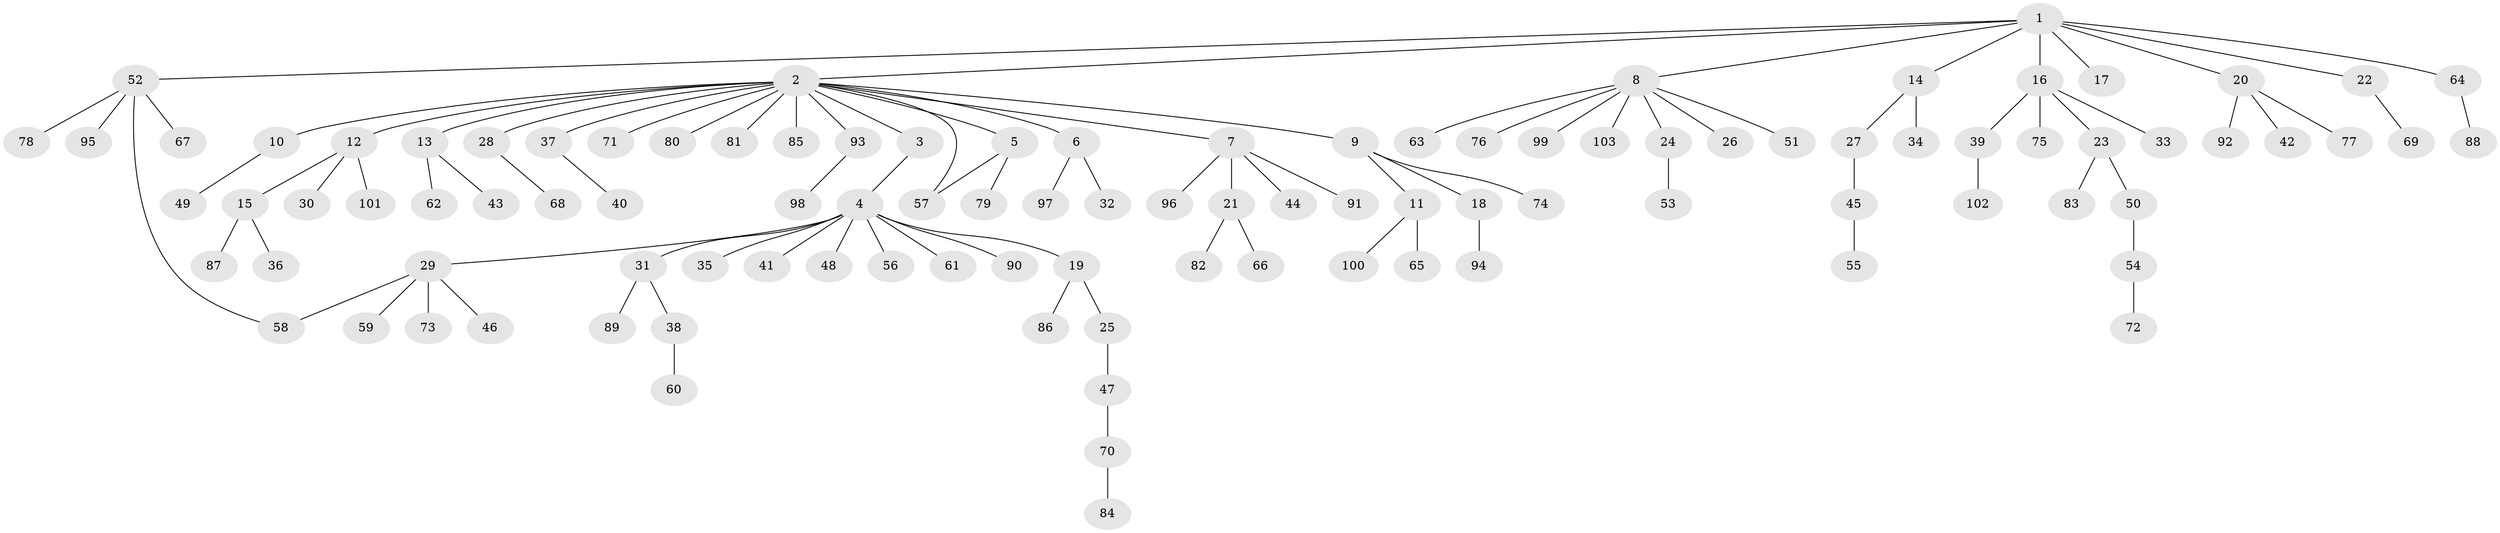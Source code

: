 // coarse degree distribution, {2: 0.12903225806451613, 14: 0.03225806451612903, 1: 0.7419354838709677, 7: 0.03225806451612903, 5: 0.06451612903225806}
// Generated by graph-tools (version 1.1) at 2025/36/03/04/25 23:36:41]
// undirected, 103 vertices, 104 edges
graph export_dot {
  node [color=gray90,style=filled];
  1;
  2;
  3;
  4;
  5;
  6;
  7;
  8;
  9;
  10;
  11;
  12;
  13;
  14;
  15;
  16;
  17;
  18;
  19;
  20;
  21;
  22;
  23;
  24;
  25;
  26;
  27;
  28;
  29;
  30;
  31;
  32;
  33;
  34;
  35;
  36;
  37;
  38;
  39;
  40;
  41;
  42;
  43;
  44;
  45;
  46;
  47;
  48;
  49;
  50;
  51;
  52;
  53;
  54;
  55;
  56;
  57;
  58;
  59;
  60;
  61;
  62;
  63;
  64;
  65;
  66;
  67;
  68;
  69;
  70;
  71;
  72;
  73;
  74;
  75;
  76;
  77;
  78;
  79;
  80;
  81;
  82;
  83;
  84;
  85;
  86;
  87;
  88;
  89;
  90;
  91;
  92;
  93;
  94;
  95;
  96;
  97;
  98;
  99;
  100;
  101;
  102;
  103;
  1 -- 2;
  1 -- 8;
  1 -- 14;
  1 -- 16;
  1 -- 17;
  1 -- 20;
  1 -- 22;
  1 -- 52;
  1 -- 64;
  2 -- 3;
  2 -- 5;
  2 -- 6;
  2 -- 7;
  2 -- 9;
  2 -- 10;
  2 -- 12;
  2 -- 13;
  2 -- 28;
  2 -- 37;
  2 -- 57;
  2 -- 71;
  2 -- 80;
  2 -- 81;
  2 -- 85;
  2 -- 93;
  3 -- 4;
  4 -- 19;
  4 -- 29;
  4 -- 31;
  4 -- 35;
  4 -- 41;
  4 -- 48;
  4 -- 56;
  4 -- 61;
  4 -- 90;
  5 -- 57;
  5 -- 79;
  6 -- 32;
  6 -- 97;
  7 -- 21;
  7 -- 44;
  7 -- 91;
  7 -- 96;
  8 -- 24;
  8 -- 26;
  8 -- 51;
  8 -- 63;
  8 -- 76;
  8 -- 99;
  8 -- 103;
  9 -- 11;
  9 -- 18;
  9 -- 74;
  10 -- 49;
  11 -- 65;
  11 -- 100;
  12 -- 15;
  12 -- 30;
  12 -- 101;
  13 -- 43;
  13 -- 62;
  14 -- 27;
  14 -- 34;
  15 -- 36;
  15 -- 87;
  16 -- 23;
  16 -- 33;
  16 -- 39;
  16 -- 75;
  18 -- 94;
  19 -- 25;
  19 -- 86;
  20 -- 42;
  20 -- 77;
  20 -- 92;
  21 -- 66;
  21 -- 82;
  22 -- 69;
  23 -- 50;
  23 -- 83;
  24 -- 53;
  25 -- 47;
  27 -- 45;
  28 -- 68;
  29 -- 46;
  29 -- 58;
  29 -- 59;
  29 -- 73;
  31 -- 38;
  31 -- 89;
  37 -- 40;
  38 -- 60;
  39 -- 102;
  45 -- 55;
  47 -- 70;
  50 -- 54;
  52 -- 58;
  52 -- 67;
  52 -- 78;
  52 -- 95;
  54 -- 72;
  64 -- 88;
  70 -- 84;
  93 -- 98;
}
